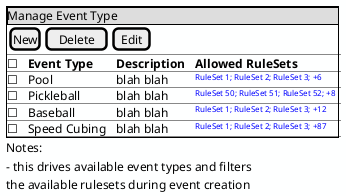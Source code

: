 @startsalt
skinparam backgroundcolor #FEFFFF
{
{+
    {* Manage Event Type}
    {[New]| [ Delete] | [Edit]}

    {T-
☐|<b>Event Type | <b>Description|<b>Allowed RuleSets  
☐| Pool | blah blah | <color:blue><size:8>RuleSet 1; RuleSet 2; RuleSet 3; +6</size></color>
☐| Pickleball | blah blah | <color:blue><size:8>RuleSet 50; RuleSet 51; RuleSet 52; +8</size></color>
☐| Baseball | blah blah | <color:blue><size:8>RuleSet 1; RuleSet 2; RuleSet 3; +12</size></color>
☐| Speed Cubing | blah blah | <color:blue><size:8>RuleSet 1; RuleSet 2; RuleSet 3; +87</size></color>
    }
    
}
Notes:
- this drives available event types and filters 
the available rulesets during event creation
}
@endsalt